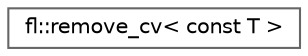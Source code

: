 digraph "Graphical Class Hierarchy"
{
 // INTERACTIVE_SVG=YES
 // LATEX_PDF_SIZE
  bgcolor="transparent";
  edge [fontname=Helvetica,fontsize=10,labelfontname=Helvetica,labelfontsize=10];
  node [fontname=Helvetica,fontsize=10,shape=box,height=0.2,width=0.4];
  rankdir="LR";
  Node0 [id="Node000000",label="fl::remove_cv\< const T \>",height=0.2,width=0.4,color="grey40", fillcolor="white", style="filled",URL="$d4/d36/namespacefl.html#dc/db7/structfl_1_1remove__cv_3_01const_01_t_01_4",tooltip=" "];
}
